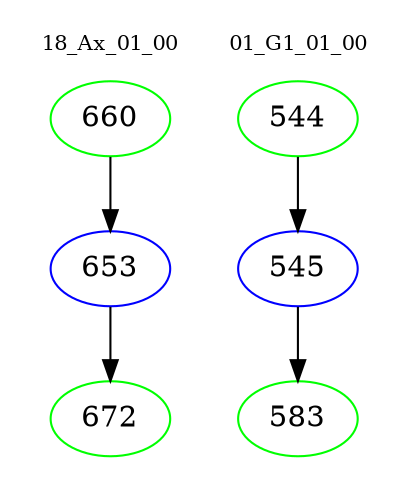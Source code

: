 digraph{
subgraph cluster_0 {
color = white
label = "18_Ax_01_00";
fontsize=10;
T0_660 [label="660", color="green"]
T0_660 -> T0_653 [color="black"]
T0_653 [label="653", color="blue"]
T0_653 -> T0_672 [color="black"]
T0_672 [label="672", color="green"]
}
subgraph cluster_1 {
color = white
label = "01_G1_01_00";
fontsize=10;
T1_544 [label="544", color="green"]
T1_544 -> T1_545 [color="black"]
T1_545 [label="545", color="blue"]
T1_545 -> T1_583 [color="black"]
T1_583 [label="583", color="green"]
}
}
